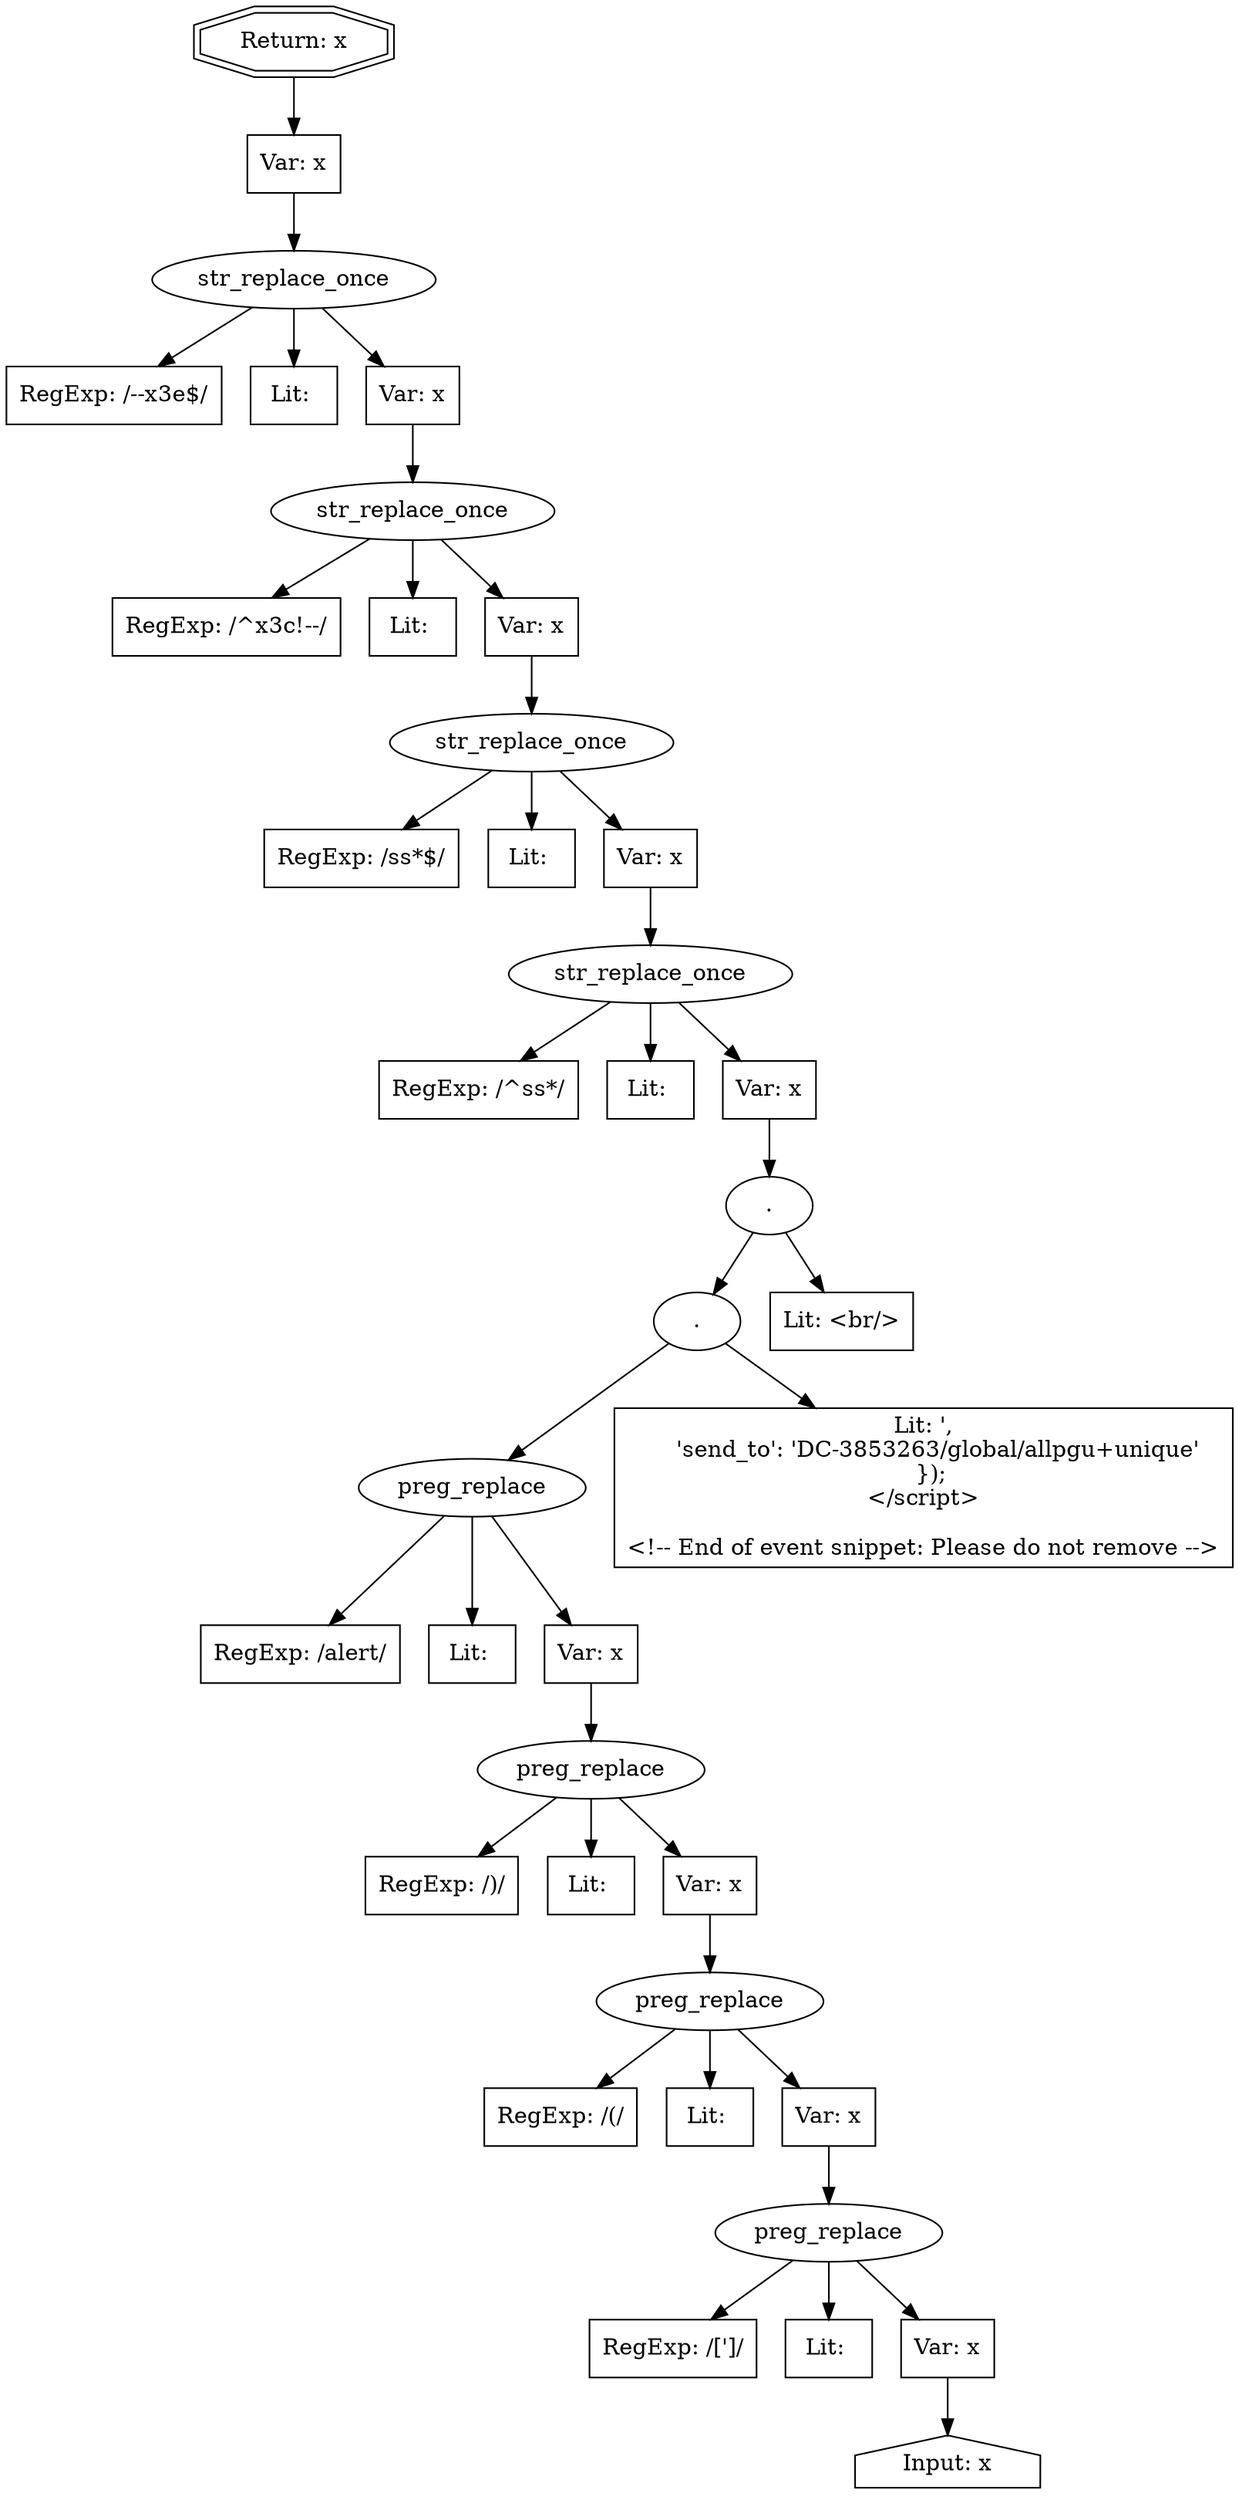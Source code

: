 // Finding: 1e71b028-7c79-43e2-b53c-73f5dfdf6358
// Finding.url: https://www.example245.com/student-loans/#'});taintfoxLog('23ddb093b9534815b6d87120d8b5cb4c')//
// Finding.parentloc: https://www.example245.com/student-loans/#'});taintfoxLog('23ddb093b9534815b6d87120d8b5cb4c')//
// Finding.domain: www.example245.com
// Finding.base_domain: example245.com
// Finding.source: location.href
// Finding.sink: eval
// Sanitizer.score: 5
// Sanitizer.name: K/<
// Sanitizer.location: https://s.example98.com/tag.js#site=xLmQsbf&referrer=https%3A%2F%2Fwww.example245.com%2Fstudent-loans%2F%23'%7D)%3BtaintfoxLog('23ddb093b9534815b6d87120d8b5cb4c')%2F%2F - K/<:8:317
// Finding.begin: 160
// Finding.end: 162
// Finding.original_uuid: c8d6ef77-74dd-4d85-886b-4fa8e4eb22f1
// Finding.TwentyFiveMillionFlowsId: -2117345261
// Finding.script: https://s.example98.com/tag.js#site=xLmQsbf&referrer=https%3A%2F%2Fwww.example245.com%2Fstudent-loans%2F%23'%7D)%3BtaintfoxLog('23ddb093b9534815b6d87120d8b5cb4c')%2F%2F
// Finding.line: 8
// Exploit.uuid: 23ddb093-b953-4815-b6d8-7120d8b5cb4c
// Exploit.success: false
// Exploit.status: validated
// Exploit.method: C
// Exploit.type: js
// Exploit.token: Literal
// Exploit.content: https://www.example245.com/student-loans/
// Exploit.quote_type: None
// Exploit.tag: None
// Exploit.break_out: '});
// Exploit.break_in: //
// Exploit.payload: '});taintfoxLog(1)//
// Exploit.begin_taint_url: 0
// Exploit.end_taint_url: 39
// Exploit.replace_begin_url: 39
// Exploit.replace_end_url: 39
// Exploit.replace_begin_param: 114
// Exploit.replace_end_param: 114
// Issues.LargestEncodeAttrStringChain: 0
// Issues.LargestTextFragmentEncodeChainLength: 0
// Issues.HasApproximation: false
// Issues.HasMissingImplementation: false
// Issues.HasInfiniteRegexWithFunctionReplacer: false
// Issues.MergedSplitAndJoins: false
// Issues.HasUrlInRhsOfReplace: false
// Issues.HasUrlInLhsOfReplace: false
// Issues.HasCookieValueInLhsOfreplace: false
// Issues.HasCookieValueInRhsOfreplace: false
// Issues.HasCookieValueInMatchPattern: false
// Issues.HasCookieValueInExecPattern: false
// Issues.RemovedLRConcats: true
// Issues.RemovedReplaceArtifacts: false
// Issues.HasUrlInMatchPattern: false
// Issues.HasUrlInExecPattern: false
// Issues.RemovedNOPreplaces: false
// Issues.Known_sanitizer: false
// DepGraph.hash: 1703126421
// DepGraph.sanitizer_hash: -929019299
// Removed LR concats 
// Removed LR concats 
// Removed LR concats 
// Removed LR concats 
digraph cfg {
n0 [shape=house, label="Input: x"];
n1 [shape=ellipse, label="preg_replace"];
n2 [shape=box, label="RegExp: /[']/"];
n3 [shape=box, label="Lit: "];
n4 [shape=box, label="Var: x"];
n5 [shape=ellipse, label="preg_replace"];
n6 [shape=box, label="RegExp: /\(/"];
n7 [shape=box, label="Lit: "];
n8 [shape=box, label="Var: x"];
n9 [shape=ellipse, label="preg_replace"];
n10 [shape=box, label="RegExp: /\)/"];
n11 [shape=box, label="Lit: "];
n12 [shape=box, label="Var: x"];
n13 [shape=ellipse, label="preg_replace"];
n14 [shape=box, label="RegExp: /alert/"];
n15 [shape=box, label="Lit: "];
n16 [shape=box, label="Var: x"];
n17 [shape=ellipse, label="."];
n18 [shape=box, label="Lit: ',\n    'send_to': 'DC-3853263/global/allpgu+unique'\n  });\n</script>\n\n<!-- End of event snippet: Please do not remove -->"];
n19 [shape=ellipse, label="."];
n20 [shape=box, label="Lit: <br/>"];
n21 [shape=ellipse, label="str_replace_once"];
n22 [shape=box, label="RegExp: /^\s\s*/"];
n23 [shape=box, label="Lit: "];
n24 [shape=box, label="Var: x"];
n25 [shape=ellipse, label="str_replace_once"];
n26 [shape=box, label="RegExp: /\s\s*$/"];
n27 [shape=box, label="Lit: "];
n28 [shape=box, label="Var: x"];
n29 [shape=ellipse, label="str_replace_once"];
n30 [shape=box, label="RegExp: /^\x3c!--/"];
n31 [shape=box, label="Lit: "];
n32 [shape=box, label="Var: x"];
n33 [shape=ellipse, label="str_replace_once"];
n34 [shape=box, label="RegExp: /--\x3e$/"];
n35 [shape=box, label="Lit: "];
n36 [shape=box, label="Var: x"];
n37 [shape=box, label="Var: x"];
n38 [shape=doubleoctagon, label="Return: x"];
n4 -> n0;
n1 -> n2;
n1 -> n3;
n1 -> n4;
n8 -> n1;
n5 -> n6;
n5 -> n7;
n5 -> n8;
n12 -> n5;
n9 -> n10;
n9 -> n11;
n9 -> n12;
n16 -> n9;
n13 -> n14;
n13 -> n15;
n13 -> n16;
n17 -> n13;
n17 -> n18;
n19 -> n20;
n19 -> n17;
n24 -> n19;
n21 -> n22;
n21 -> n23;
n21 -> n24;
n28 -> n21;
n25 -> n26;
n25 -> n27;
n25 -> n28;
n32 -> n25;
n29 -> n30;
n29 -> n31;
n29 -> n32;
n36 -> n29;
n33 -> n34;
n33 -> n35;
n33 -> n36;
n37 -> n33;
n38 -> n37;
}